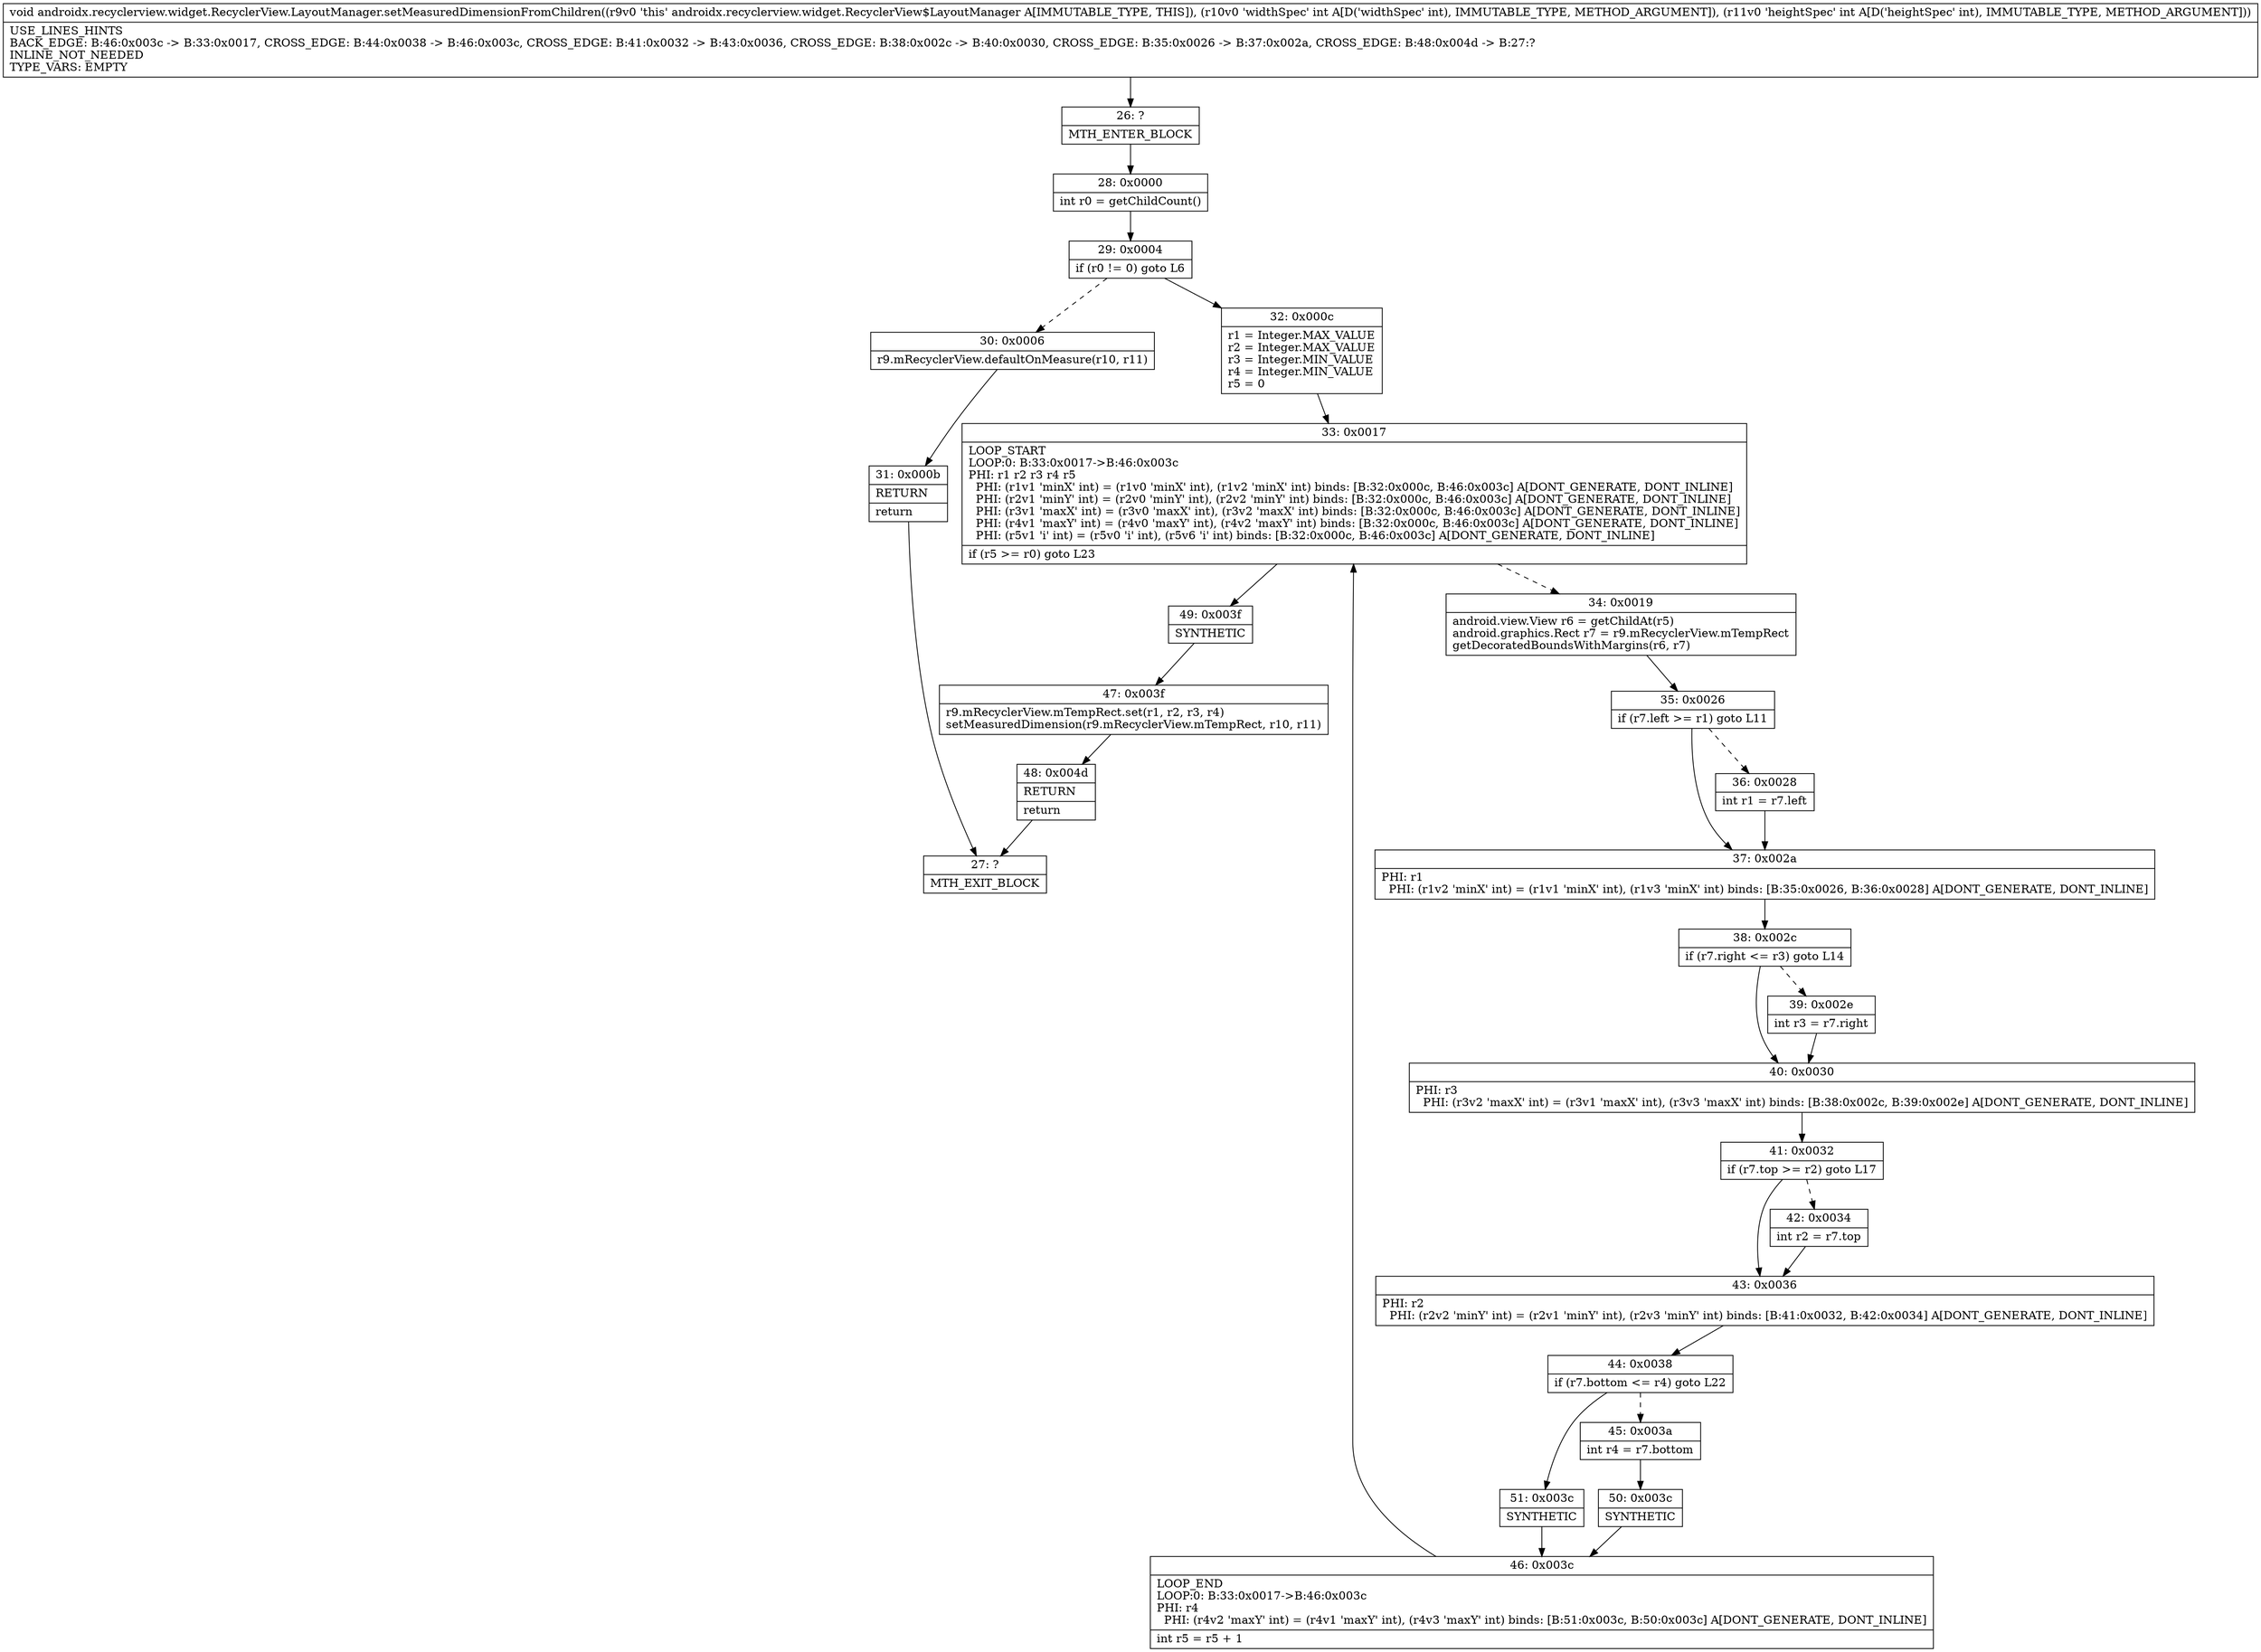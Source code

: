 digraph "CFG forandroidx.recyclerview.widget.RecyclerView.LayoutManager.setMeasuredDimensionFromChildren(II)V" {
Node_26 [shape=record,label="{26\:\ ?|MTH_ENTER_BLOCK\l}"];
Node_28 [shape=record,label="{28\:\ 0x0000|int r0 = getChildCount()\l}"];
Node_29 [shape=record,label="{29\:\ 0x0004|if (r0 != 0) goto L6\l}"];
Node_30 [shape=record,label="{30\:\ 0x0006|r9.mRecyclerView.defaultOnMeasure(r10, r11)\l}"];
Node_31 [shape=record,label="{31\:\ 0x000b|RETURN\l|return\l}"];
Node_27 [shape=record,label="{27\:\ ?|MTH_EXIT_BLOCK\l}"];
Node_32 [shape=record,label="{32\:\ 0x000c|r1 = Integer.MAX_VALUE\lr2 = Integer.MAX_VALUE\lr3 = Integer.MIN_VALUE\lr4 = Integer.MIN_VALUE\lr5 = 0\l}"];
Node_33 [shape=record,label="{33\:\ 0x0017|LOOP_START\lLOOP:0: B:33:0x0017\-\>B:46:0x003c\lPHI: r1 r2 r3 r4 r5 \l  PHI: (r1v1 'minX' int) = (r1v0 'minX' int), (r1v2 'minX' int) binds: [B:32:0x000c, B:46:0x003c] A[DONT_GENERATE, DONT_INLINE]\l  PHI: (r2v1 'minY' int) = (r2v0 'minY' int), (r2v2 'minY' int) binds: [B:32:0x000c, B:46:0x003c] A[DONT_GENERATE, DONT_INLINE]\l  PHI: (r3v1 'maxX' int) = (r3v0 'maxX' int), (r3v2 'maxX' int) binds: [B:32:0x000c, B:46:0x003c] A[DONT_GENERATE, DONT_INLINE]\l  PHI: (r4v1 'maxY' int) = (r4v0 'maxY' int), (r4v2 'maxY' int) binds: [B:32:0x000c, B:46:0x003c] A[DONT_GENERATE, DONT_INLINE]\l  PHI: (r5v1 'i' int) = (r5v0 'i' int), (r5v6 'i' int) binds: [B:32:0x000c, B:46:0x003c] A[DONT_GENERATE, DONT_INLINE]\l|if (r5 \>= r0) goto L23\l}"];
Node_34 [shape=record,label="{34\:\ 0x0019|android.view.View r6 = getChildAt(r5)\landroid.graphics.Rect r7 = r9.mRecyclerView.mTempRect\lgetDecoratedBoundsWithMargins(r6, r7)\l}"];
Node_35 [shape=record,label="{35\:\ 0x0026|if (r7.left \>= r1) goto L11\l}"];
Node_36 [shape=record,label="{36\:\ 0x0028|int r1 = r7.left\l}"];
Node_37 [shape=record,label="{37\:\ 0x002a|PHI: r1 \l  PHI: (r1v2 'minX' int) = (r1v1 'minX' int), (r1v3 'minX' int) binds: [B:35:0x0026, B:36:0x0028] A[DONT_GENERATE, DONT_INLINE]\l}"];
Node_38 [shape=record,label="{38\:\ 0x002c|if (r7.right \<= r3) goto L14\l}"];
Node_39 [shape=record,label="{39\:\ 0x002e|int r3 = r7.right\l}"];
Node_40 [shape=record,label="{40\:\ 0x0030|PHI: r3 \l  PHI: (r3v2 'maxX' int) = (r3v1 'maxX' int), (r3v3 'maxX' int) binds: [B:38:0x002c, B:39:0x002e] A[DONT_GENERATE, DONT_INLINE]\l}"];
Node_41 [shape=record,label="{41\:\ 0x0032|if (r7.top \>= r2) goto L17\l}"];
Node_42 [shape=record,label="{42\:\ 0x0034|int r2 = r7.top\l}"];
Node_43 [shape=record,label="{43\:\ 0x0036|PHI: r2 \l  PHI: (r2v2 'minY' int) = (r2v1 'minY' int), (r2v3 'minY' int) binds: [B:41:0x0032, B:42:0x0034] A[DONT_GENERATE, DONT_INLINE]\l}"];
Node_44 [shape=record,label="{44\:\ 0x0038|if (r7.bottom \<= r4) goto L22\l}"];
Node_45 [shape=record,label="{45\:\ 0x003a|int r4 = r7.bottom\l}"];
Node_50 [shape=record,label="{50\:\ 0x003c|SYNTHETIC\l}"];
Node_46 [shape=record,label="{46\:\ 0x003c|LOOP_END\lLOOP:0: B:33:0x0017\-\>B:46:0x003c\lPHI: r4 \l  PHI: (r4v2 'maxY' int) = (r4v1 'maxY' int), (r4v3 'maxY' int) binds: [B:51:0x003c, B:50:0x003c] A[DONT_GENERATE, DONT_INLINE]\l|int r5 = r5 + 1\l}"];
Node_51 [shape=record,label="{51\:\ 0x003c|SYNTHETIC\l}"];
Node_49 [shape=record,label="{49\:\ 0x003f|SYNTHETIC\l}"];
Node_47 [shape=record,label="{47\:\ 0x003f|r9.mRecyclerView.mTempRect.set(r1, r2, r3, r4)\lsetMeasuredDimension(r9.mRecyclerView.mTempRect, r10, r11)\l}"];
Node_48 [shape=record,label="{48\:\ 0x004d|RETURN\l|return\l}"];
MethodNode[shape=record,label="{void androidx.recyclerview.widget.RecyclerView.LayoutManager.setMeasuredDimensionFromChildren((r9v0 'this' androidx.recyclerview.widget.RecyclerView$LayoutManager A[IMMUTABLE_TYPE, THIS]), (r10v0 'widthSpec' int A[D('widthSpec' int), IMMUTABLE_TYPE, METHOD_ARGUMENT]), (r11v0 'heightSpec' int A[D('heightSpec' int), IMMUTABLE_TYPE, METHOD_ARGUMENT]))  | USE_LINES_HINTS\lBACK_EDGE: B:46:0x003c \-\> B:33:0x0017, CROSS_EDGE: B:44:0x0038 \-\> B:46:0x003c, CROSS_EDGE: B:41:0x0032 \-\> B:43:0x0036, CROSS_EDGE: B:38:0x002c \-\> B:40:0x0030, CROSS_EDGE: B:35:0x0026 \-\> B:37:0x002a, CROSS_EDGE: B:48:0x004d \-\> B:27:?\lINLINE_NOT_NEEDED\lTYPE_VARS: EMPTY\l}"];
MethodNode -> Node_26;Node_26 -> Node_28;
Node_28 -> Node_29;
Node_29 -> Node_30[style=dashed];
Node_29 -> Node_32;
Node_30 -> Node_31;
Node_31 -> Node_27;
Node_32 -> Node_33;
Node_33 -> Node_34[style=dashed];
Node_33 -> Node_49;
Node_34 -> Node_35;
Node_35 -> Node_36[style=dashed];
Node_35 -> Node_37;
Node_36 -> Node_37;
Node_37 -> Node_38;
Node_38 -> Node_39[style=dashed];
Node_38 -> Node_40;
Node_39 -> Node_40;
Node_40 -> Node_41;
Node_41 -> Node_42[style=dashed];
Node_41 -> Node_43;
Node_42 -> Node_43;
Node_43 -> Node_44;
Node_44 -> Node_45[style=dashed];
Node_44 -> Node_51;
Node_45 -> Node_50;
Node_50 -> Node_46;
Node_46 -> Node_33;
Node_51 -> Node_46;
Node_49 -> Node_47;
Node_47 -> Node_48;
Node_48 -> Node_27;
}

